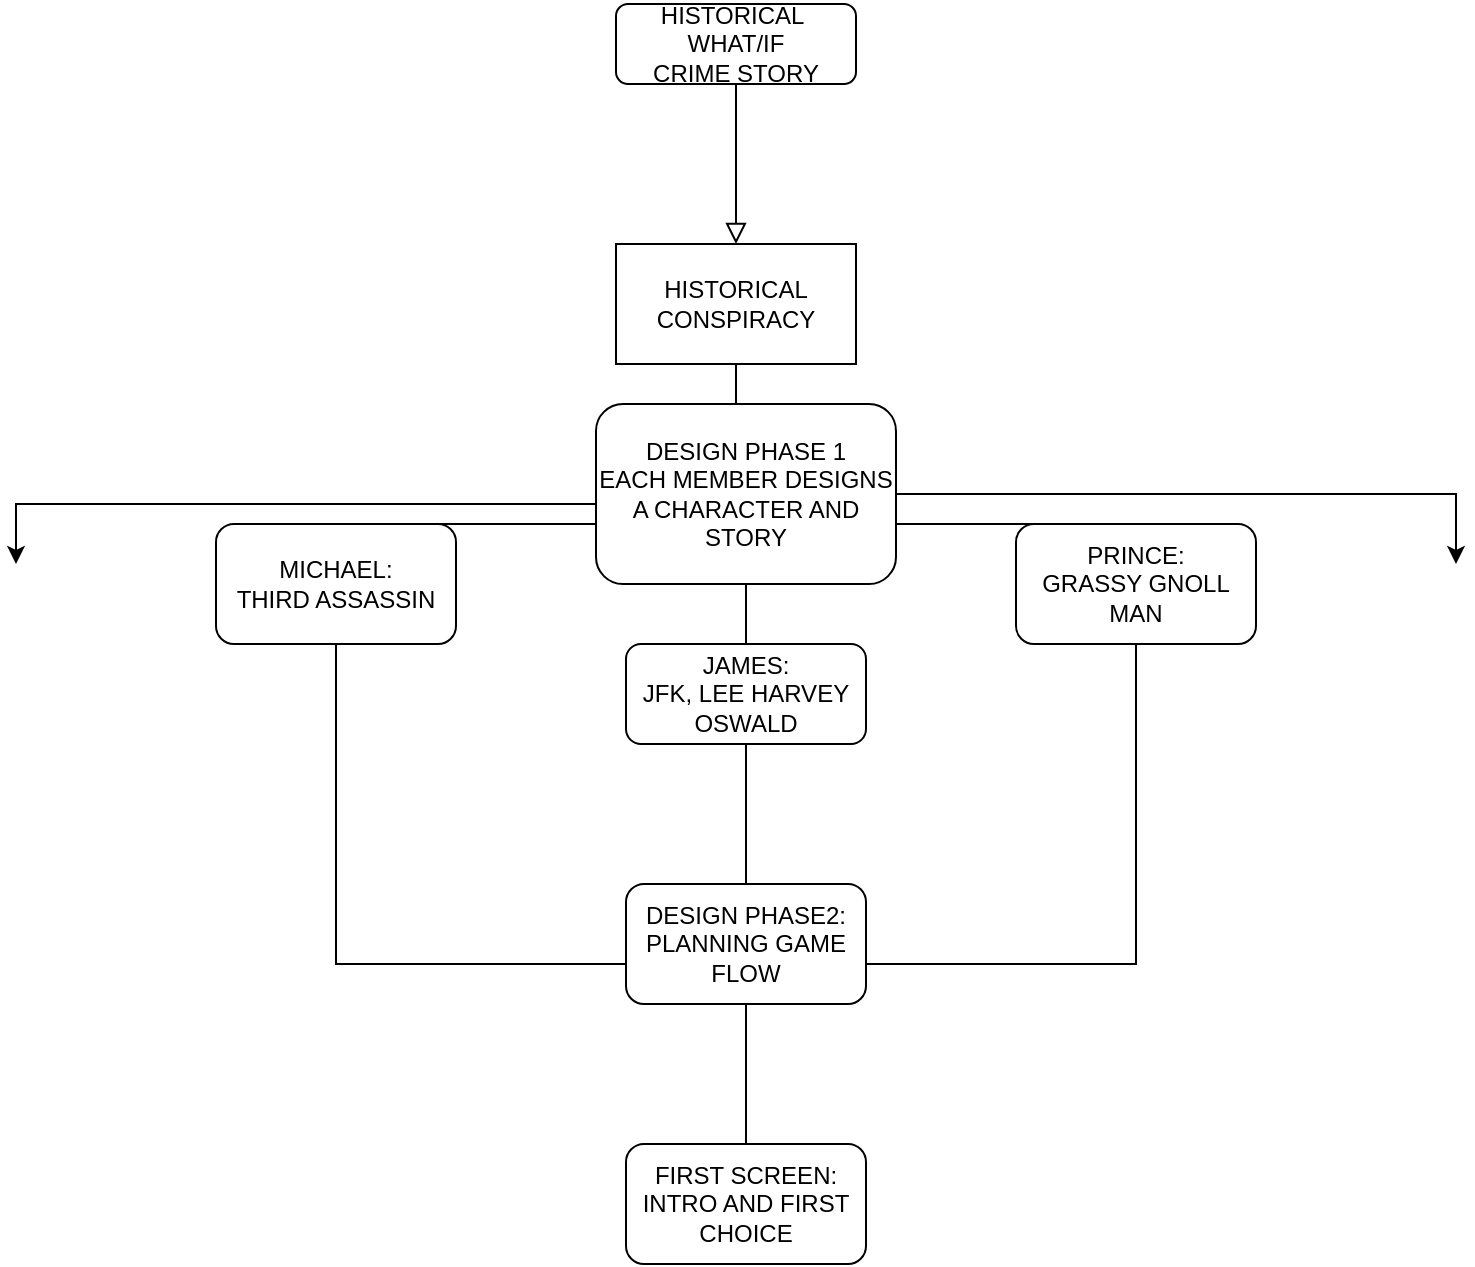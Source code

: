 <mxfile version="14.9.8" type="github">
  <diagram id="C5RBs43oDa-KdzZeNtuy" name="Page-1">
    <mxGraphModel dx="1038" dy="1748" grid="1" gridSize="10" guides="1" tooltips="1" connect="1" arrows="1" fold="1" page="1" pageScale="1" pageWidth="827" pageHeight="1169" math="0" shadow="0">
      <root>
        <mxCell id="WIyWlLk6GJQsqaUBKTNV-0" />
        <mxCell id="WIyWlLk6GJQsqaUBKTNV-1" parent="WIyWlLk6GJQsqaUBKTNV-0" />
        <mxCell id="WIyWlLk6GJQsqaUBKTNV-2" value="" style="rounded=0;html=1;jettySize=auto;orthogonalLoop=1;fontSize=11;endArrow=block;endFill=0;endSize=8;strokeWidth=1;shadow=0;labelBackgroundColor=none;edgeStyle=orthogonalEdgeStyle;" parent="WIyWlLk6GJQsqaUBKTNV-1" source="WIyWlLk6GJQsqaUBKTNV-3" edge="1">
          <mxGeometry relative="1" as="geometry">
            <mxPoint x="400" y="120" as="targetPoint" />
          </mxGeometry>
        </mxCell>
        <mxCell id="WIyWlLk6GJQsqaUBKTNV-3" value="HISTORICAL&amp;nbsp;&lt;br&gt;WHAT/IF&lt;br&gt;CRIME STORY" style="rounded=1;whiteSpace=wrap;html=1;fontSize=12;glass=0;strokeWidth=1;shadow=0;" parent="WIyWlLk6GJQsqaUBKTNV-1" vertex="1">
          <mxGeometry x="340" width="120" height="40" as="geometry" />
        </mxCell>
        <mxCell id="eDwzxRTO2weHUJlOFBW0-2" style="edgeStyle=orthogonalEdgeStyle;rounded=0;orthogonalLoop=1;jettySize=auto;html=1;" edge="1" parent="WIyWlLk6GJQsqaUBKTNV-1" source="eDwzxRTO2weHUJlOFBW0-1">
          <mxGeometry relative="1" as="geometry">
            <mxPoint x="400" y="240" as="targetPoint" />
          </mxGeometry>
        </mxCell>
        <mxCell id="eDwzxRTO2weHUJlOFBW0-1" value="HISTORICAL CONSPIRACY" style="rounded=0;whiteSpace=wrap;html=1;" vertex="1" parent="WIyWlLk6GJQsqaUBKTNV-1">
          <mxGeometry x="340" y="120" width="120" height="60" as="geometry" />
        </mxCell>
        <mxCell id="eDwzxRTO2weHUJlOFBW0-4" style="edgeStyle=orthogonalEdgeStyle;rounded=0;orthogonalLoop=1;jettySize=auto;html=1;" edge="1" parent="WIyWlLk6GJQsqaUBKTNV-1" source="eDwzxRTO2weHUJlOFBW0-3">
          <mxGeometry relative="1" as="geometry">
            <mxPoint x="200" y="290" as="targetPoint" />
            <Array as="points">
              <mxPoint x="310" y="260" />
              <mxPoint x="310" y="260" />
            </Array>
          </mxGeometry>
        </mxCell>
        <mxCell id="eDwzxRTO2weHUJlOFBW0-6" style="edgeStyle=orthogonalEdgeStyle;rounded=0;orthogonalLoop=1;jettySize=auto;html=1;" edge="1" parent="WIyWlLk6GJQsqaUBKTNV-1" source="eDwzxRTO2weHUJlOFBW0-3">
          <mxGeometry relative="1" as="geometry">
            <mxPoint x="600" y="280" as="targetPoint" />
            <Array as="points">
              <mxPoint x="600" y="260" />
            </Array>
          </mxGeometry>
        </mxCell>
        <mxCell id="eDwzxRTO2weHUJlOFBW0-7" style="edgeStyle=orthogonalEdgeStyle;rounded=0;orthogonalLoop=1;jettySize=auto;html=1;" edge="1" parent="WIyWlLk6GJQsqaUBKTNV-1" source="eDwzxRTO2weHUJlOFBW0-3">
          <mxGeometry relative="1" as="geometry">
            <mxPoint x="400" y="370" as="targetPoint" />
          </mxGeometry>
        </mxCell>
        <mxCell id="eDwzxRTO2weHUJlOFBW0-8" style="edgeStyle=orthogonalEdgeStyle;rounded=0;orthogonalLoop=1;jettySize=auto;html=1;" edge="1" parent="WIyWlLk6GJQsqaUBKTNV-1" source="eDwzxRTO2weHUJlOFBW0-3">
          <mxGeometry relative="1" as="geometry">
            <mxPoint x="40" y="280" as="targetPoint" />
            <Array as="points">
              <mxPoint x="40" y="250" />
            </Array>
          </mxGeometry>
        </mxCell>
        <mxCell id="eDwzxRTO2weHUJlOFBW0-9" style="edgeStyle=orthogonalEdgeStyle;rounded=0;orthogonalLoop=1;jettySize=auto;html=1;exitX=1;exitY=0.25;exitDx=0;exitDy=0;" edge="1" parent="WIyWlLk6GJQsqaUBKTNV-1" source="eDwzxRTO2weHUJlOFBW0-3">
          <mxGeometry relative="1" as="geometry">
            <mxPoint x="760" y="280" as="targetPoint" />
            <Array as="points">
              <mxPoint x="760" y="245" />
            </Array>
          </mxGeometry>
        </mxCell>
        <mxCell id="eDwzxRTO2weHUJlOFBW0-3" value="DESIGN PHASE 1&lt;br&gt;EACH MEMBER DESIGNS A CHARACTER AND STORY" style="rounded=1;whiteSpace=wrap;html=1;" vertex="1" parent="WIyWlLk6GJQsqaUBKTNV-1">
          <mxGeometry x="330" y="200" width="150" height="90" as="geometry" />
        </mxCell>
        <mxCell id="eDwzxRTO2weHUJlOFBW0-14" style="edgeStyle=orthogonalEdgeStyle;rounded=0;orthogonalLoop=1;jettySize=auto;html=1;" edge="1" parent="WIyWlLk6GJQsqaUBKTNV-1" source="eDwzxRTO2weHUJlOFBW0-10">
          <mxGeometry relative="1" as="geometry">
            <mxPoint x="400" y="470" as="targetPoint" />
            <Array as="points">
              <mxPoint x="200" y="480" />
              <mxPoint x="400" y="480" />
            </Array>
          </mxGeometry>
        </mxCell>
        <mxCell id="eDwzxRTO2weHUJlOFBW0-10" value="MICHAEL:&lt;br&gt;THIRD ASSASSIN" style="rounded=1;whiteSpace=wrap;html=1;" vertex="1" parent="WIyWlLk6GJQsqaUBKTNV-1">
          <mxGeometry x="140" y="260" width="120" height="60" as="geometry" />
        </mxCell>
        <mxCell id="eDwzxRTO2weHUJlOFBW0-15" style="edgeStyle=orthogonalEdgeStyle;rounded=0;orthogonalLoop=1;jettySize=auto;html=1;" edge="1" parent="WIyWlLk6GJQsqaUBKTNV-1" source="eDwzxRTO2weHUJlOFBW0-11">
          <mxGeometry relative="1" as="geometry">
            <mxPoint x="420" y="480" as="targetPoint" />
            <Array as="points">
              <mxPoint x="600" y="400" />
              <mxPoint x="600" y="400" />
            </Array>
          </mxGeometry>
        </mxCell>
        <mxCell id="eDwzxRTO2weHUJlOFBW0-11" value="PRINCE:&lt;br&gt;GRASSY GNOLL MAN" style="rounded=1;whiteSpace=wrap;html=1;" vertex="1" parent="WIyWlLk6GJQsqaUBKTNV-1">
          <mxGeometry x="540" y="260" width="120" height="60" as="geometry" />
        </mxCell>
        <mxCell id="eDwzxRTO2weHUJlOFBW0-13" style="edgeStyle=orthogonalEdgeStyle;rounded=0;orthogonalLoop=1;jettySize=auto;html=1;" edge="1" parent="WIyWlLk6GJQsqaUBKTNV-1" source="eDwzxRTO2weHUJlOFBW0-12">
          <mxGeometry relative="1" as="geometry">
            <mxPoint x="405" y="450" as="targetPoint" />
          </mxGeometry>
        </mxCell>
        <mxCell id="eDwzxRTO2weHUJlOFBW0-12" value="JAMES:&lt;br&gt;JFK, LEE HARVEY OSWALD&lt;br&gt;" style="rounded=1;whiteSpace=wrap;html=1;" vertex="1" parent="WIyWlLk6GJQsqaUBKTNV-1">
          <mxGeometry x="345" y="320" width="120" height="50" as="geometry" />
        </mxCell>
        <mxCell id="eDwzxRTO2weHUJlOFBW0-17" style="edgeStyle=orthogonalEdgeStyle;rounded=0;orthogonalLoop=1;jettySize=auto;html=1;" edge="1" parent="WIyWlLk6GJQsqaUBKTNV-1" source="eDwzxRTO2weHUJlOFBW0-16">
          <mxGeometry relative="1" as="geometry">
            <mxPoint x="405" y="580" as="targetPoint" />
          </mxGeometry>
        </mxCell>
        <mxCell id="eDwzxRTO2weHUJlOFBW0-16" value="DESIGN PHASE2:&lt;br&gt;PLANNING GAME FLOW" style="rounded=1;whiteSpace=wrap;html=1;" vertex="1" parent="WIyWlLk6GJQsqaUBKTNV-1">
          <mxGeometry x="345" y="440" width="120" height="60" as="geometry" />
        </mxCell>
        <mxCell id="eDwzxRTO2weHUJlOFBW0-18" value="FIRST SCREEN:&lt;br&gt;INTRO AND FIRST CHOICE" style="rounded=1;whiteSpace=wrap;html=1;" vertex="1" parent="WIyWlLk6GJQsqaUBKTNV-1">
          <mxGeometry x="345" y="570" width="120" height="60" as="geometry" />
        </mxCell>
      </root>
    </mxGraphModel>
  </diagram>
</mxfile>
